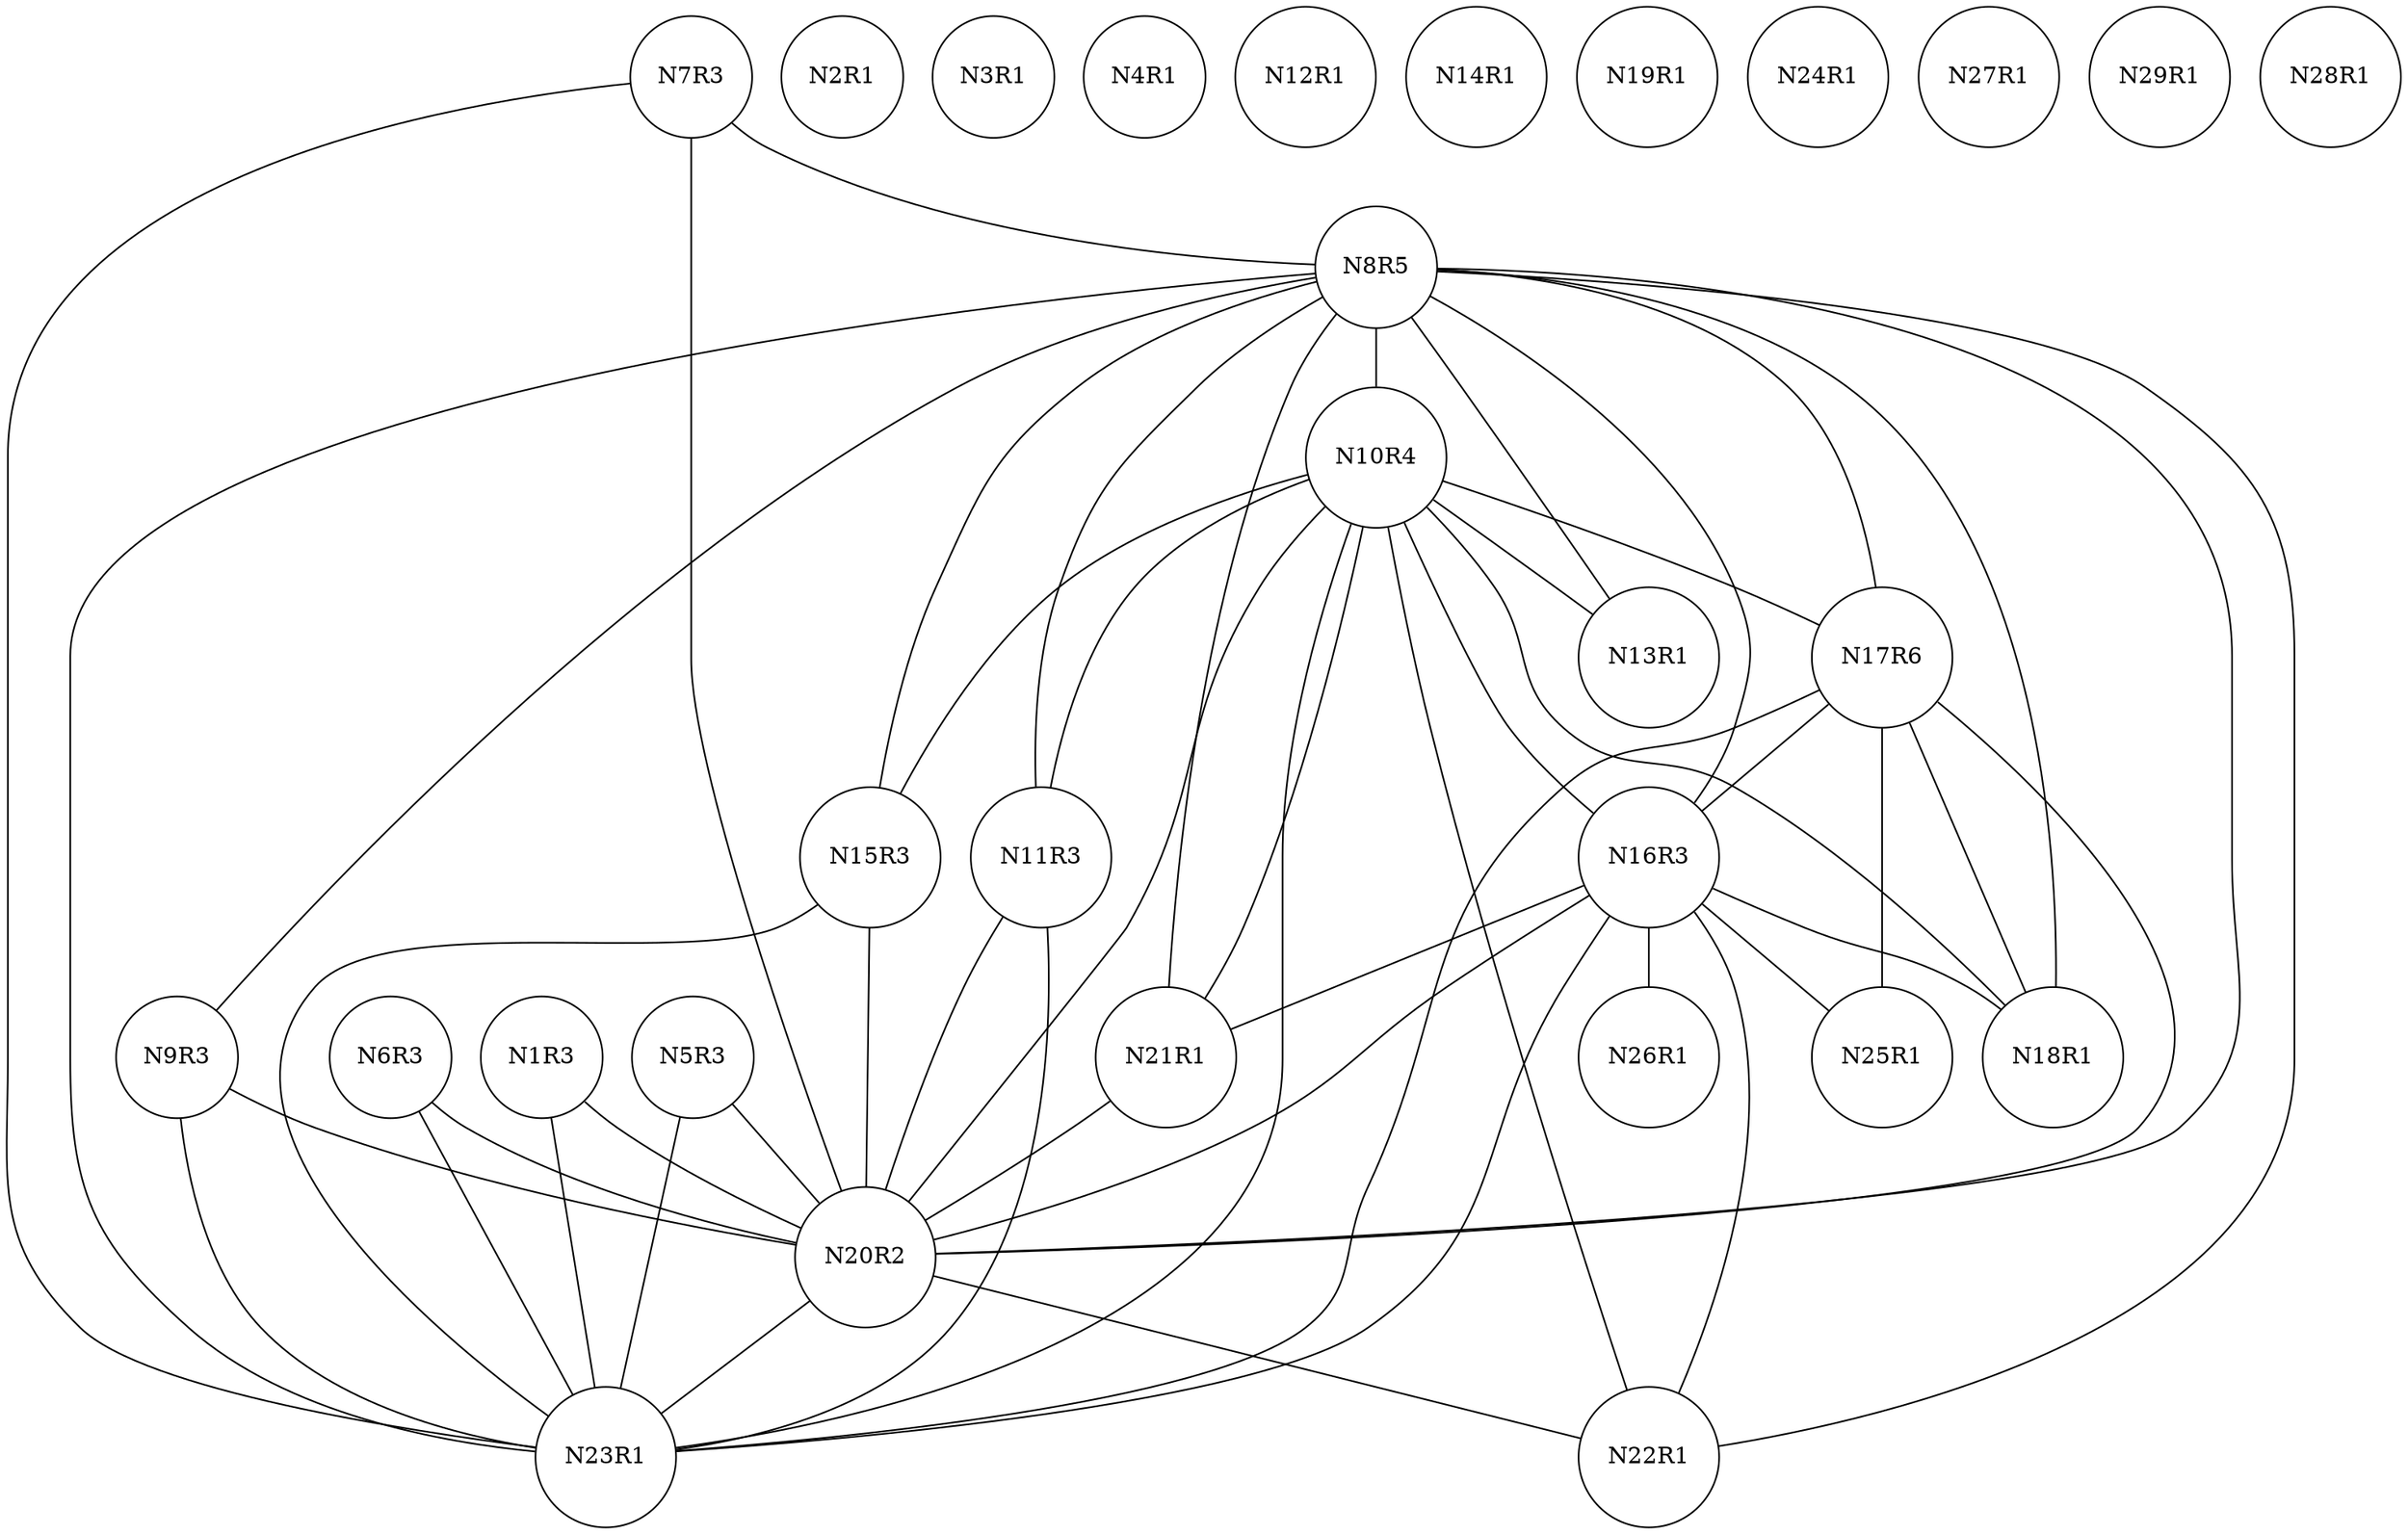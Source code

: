 graph ig {
    node [shape = circle];
    N1R3;
    N2R1;
    N3R1;
    N4R1;
    N5R3;
    N6R3;
    N7R3;
    N8R5;
    N9R3;
    N10R4;
    N11R3;
    N12R1;
    N13R1;
    N14R1;
    N15R3;
    N17R6;
    N16R3;
    N19R1;
    N18R1;
    N21R1;
    N20R2;
    N23R1;
    N22R1;
    N25R1;
    N24R1;
    N27R1;
    N26R1;
    N29R1;
    N28R1;
    N1R3 -- N23R1;
    N1R3 -- N20R2;
    N5R3 -- N23R1;
    N5R3 -- N20R2;
    N6R3 -- N23R1;
    N6R3 -- N20R2;
    N7R3 -- N8R5;
    N7R3 -- N23R1;
    N7R3 -- N20R2;
    N8R5 -- N23R1;
    N8R5 -- N22R1;
    N8R5 -- N21R1;
    N8R5 -- N20R2;
    N8R5 -- N18R1;
    N8R5 -- N16R3;
    N8R5 -- N10R4;
    N8R5 -- N17R6;
    N8R5 -- N15R3;
    N8R5 -- N13R1;
    N8R5 -- N11R3;
    N8R5 -- N9R3;
    N9R3 -- N23R1;
    N9R3 -- N20R2;
    N10R4 -- N16R3;
    N10R4 -- N23R1;
    N10R4 -- N22R1;
    N10R4 -- N21R1;
    N10R4 -- N20R2;
    N10R4 -- N18R1;
    N10R4 -- N17R6;
    N10R4 -- N15R3;
    N10R4 -- N13R1;
    N10R4 -- N11R3;
    N11R3 -- N23R1;
    N11R3 -- N20R2;
    N15R3 -- N23R1;
    N15R3 -- N20R2;
    N17R6 -- N25R1;
    N17R6 -- N18R1;
    N17R6 -- N16R3;
    N17R6 -- N23R1;
    N17R6 -- N20R2;
    N16R3 -- N22R1;
    N16R3 -- N21R1;
    N16R3 -- N20R2;
    N16R3 -- N26R1;
    N16R3 -- N25R1;
    N16R3 -- N18R1;
    N16R3 -- N23R1;
    N21R1 -- N20R2;
    N20R2 -- N23R1;
    N20R2 -- N22R1;
}

